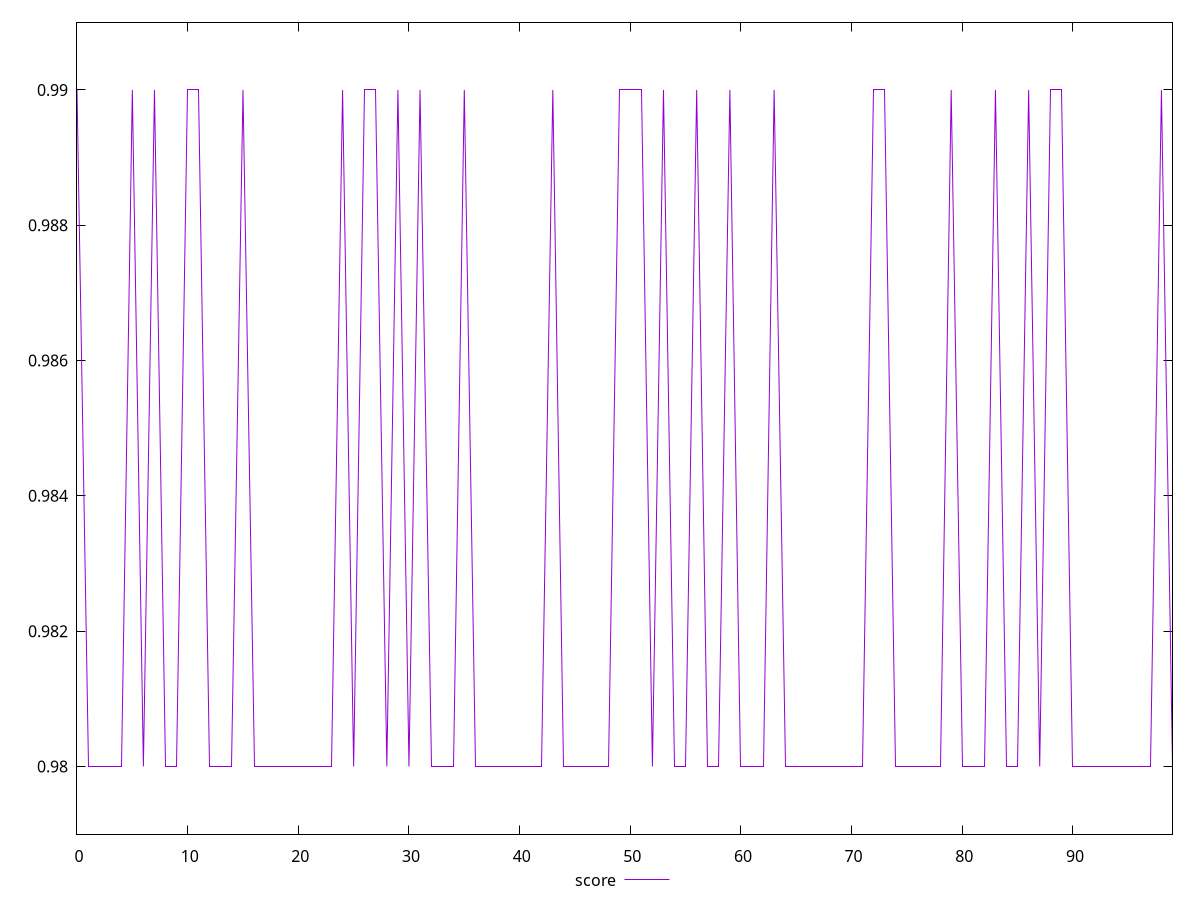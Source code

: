 reset

$score <<EOF
0 0.99
1 0.98
2 0.98
3 0.98
4 0.98
5 0.99
6 0.98
7 0.99
8 0.98
9 0.98
10 0.99
11 0.99
12 0.98
13 0.98
14 0.98
15 0.99
16 0.98
17 0.98
18 0.98
19 0.98
20 0.98
21 0.98
22 0.98
23 0.98
24 0.99
25 0.98
26 0.99
27 0.99
28 0.98
29 0.99
30 0.98
31 0.99
32 0.98
33 0.98
34 0.98
35 0.99
36 0.98
37 0.98
38 0.98
39 0.98
40 0.98
41 0.98
42 0.98
43 0.99
44 0.98
45 0.98
46 0.98
47 0.98
48 0.98
49 0.99
50 0.99
51 0.99
52 0.98
53 0.99
54 0.98
55 0.98
56 0.99
57 0.98
58 0.98
59 0.99
60 0.98
61 0.98
62 0.98
63 0.99
64 0.98
65 0.98
66 0.98
67 0.98
68 0.98
69 0.98
70 0.98
71 0.98
72 0.99
73 0.99
74 0.98
75 0.98
76 0.98
77 0.98
78 0.98
79 0.99
80 0.98
81 0.98
82 0.98
83 0.99
84 0.98
85 0.98
86 0.99
87 0.98
88 0.99
89 0.99
90 0.98
91 0.98
92 0.98
93 0.98
94 0.98
95 0.98
96 0.98
97 0.98
98 0.99
99 0.98
EOF

set key outside below
set xrange [0:99]
set yrange [0.979:0.991]
set trange [0.979:0.991]
set terminal svg size 640, 500 enhanced background rgb 'white'
set output "report_00018_2021-02-10T15-25-16.877Z/bootup-time/samples/pages/score/values.svg"

plot $score title "score" with line

reset
